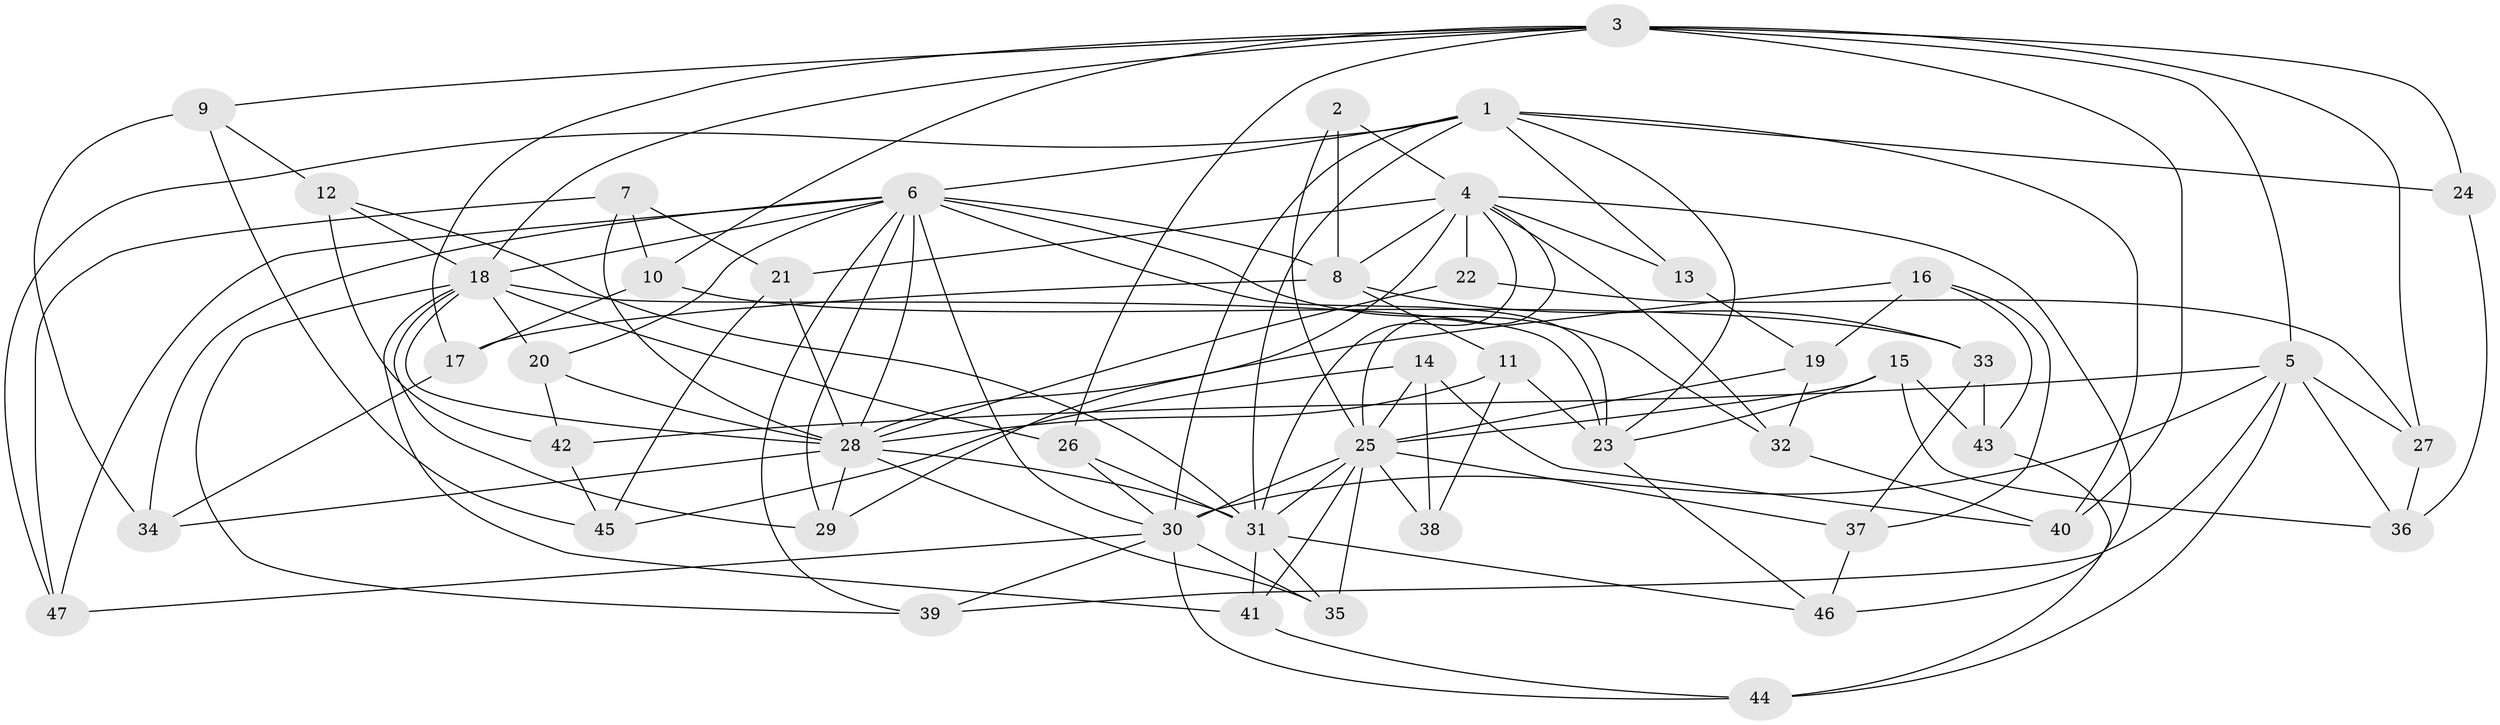 // original degree distribution, {4: 1.0}
// Generated by graph-tools (version 1.1) at 2025/37/03/09/25 02:37:48]
// undirected, 47 vertices, 122 edges
graph export_dot {
graph [start="1"]
  node [color=gray90,style=filled];
  1;
  2;
  3;
  4;
  5;
  6;
  7;
  8;
  9;
  10;
  11;
  12;
  13;
  14;
  15;
  16;
  17;
  18;
  19;
  20;
  21;
  22;
  23;
  24;
  25;
  26;
  27;
  28;
  29;
  30;
  31;
  32;
  33;
  34;
  35;
  36;
  37;
  38;
  39;
  40;
  41;
  42;
  43;
  44;
  45;
  46;
  47;
  1 -- 6 [weight=1.0];
  1 -- 13 [weight=2.0];
  1 -- 23 [weight=1.0];
  1 -- 24 [weight=1.0];
  1 -- 30 [weight=1.0];
  1 -- 31 [weight=2.0];
  1 -- 40 [weight=1.0];
  1 -- 47 [weight=1.0];
  2 -- 4 [weight=1.0];
  2 -- 8 [weight=2.0];
  2 -- 25 [weight=1.0];
  3 -- 5 [weight=1.0];
  3 -- 9 [weight=1.0];
  3 -- 10 [weight=1.0];
  3 -- 17 [weight=1.0];
  3 -- 18 [weight=1.0];
  3 -- 24 [weight=2.0];
  3 -- 26 [weight=1.0];
  3 -- 27 [weight=1.0];
  3 -- 40 [weight=1.0];
  4 -- 8 [weight=2.0];
  4 -- 13 [weight=1.0];
  4 -- 21 [weight=1.0];
  4 -- 22 [weight=2.0];
  4 -- 25 [weight=1.0];
  4 -- 29 [weight=1.0];
  4 -- 31 [weight=1.0];
  4 -- 32 [weight=1.0];
  4 -- 46 [weight=1.0];
  5 -- 27 [weight=1.0];
  5 -- 30 [weight=4.0];
  5 -- 36 [weight=1.0];
  5 -- 39 [weight=1.0];
  5 -- 42 [weight=1.0];
  5 -- 44 [weight=1.0];
  6 -- 8 [weight=1.0];
  6 -- 18 [weight=1.0];
  6 -- 20 [weight=1.0];
  6 -- 23 [weight=1.0];
  6 -- 28 [weight=1.0];
  6 -- 29 [weight=1.0];
  6 -- 30 [weight=1.0];
  6 -- 32 [weight=1.0];
  6 -- 34 [weight=1.0];
  6 -- 39 [weight=1.0];
  6 -- 47 [weight=1.0];
  7 -- 10 [weight=1.0];
  7 -- 21 [weight=1.0];
  7 -- 28 [weight=1.0];
  7 -- 47 [weight=1.0];
  8 -- 11 [weight=1.0];
  8 -- 17 [weight=1.0];
  8 -- 33 [weight=1.0];
  9 -- 12 [weight=1.0];
  9 -- 34 [weight=1.0];
  9 -- 45 [weight=1.0];
  10 -- 17 [weight=1.0];
  10 -- 33 [weight=1.0];
  11 -- 23 [weight=1.0];
  11 -- 28 [weight=1.0];
  11 -- 38 [weight=1.0];
  12 -- 18 [weight=1.0];
  12 -- 31 [weight=1.0];
  12 -- 42 [weight=1.0];
  13 -- 19 [weight=1.0];
  14 -- 25 [weight=1.0];
  14 -- 38 [weight=1.0];
  14 -- 40 [weight=1.0];
  14 -- 45 [weight=1.0];
  15 -- 23 [weight=1.0];
  15 -- 25 [weight=1.0];
  15 -- 36 [weight=1.0];
  15 -- 43 [weight=1.0];
  16 -- 19 [weight=1.0];
  16 -- 28 [weight=1.0];
  16 -- 37 [weight=1.0];
  16 -- 43 [weight=1.0];
  17 -- 34 [weight=1.0];
  18 -- 20 [weight=1.0];
  18 -- 23 [weight=3.0];
  18 -- 26 [weight=1.0];
  18 -- 28 [weight=1.0];
  18 -- 29 [weight=1.0];
  18 -- 39 [weight=1.0];
  18 -- 41 [weight=1.0];
  19 -- 25 [weight=1.0];
  19 -- 32 [weight=1.0];
  20 -- 28 [weight=1.0];
  20 -- 42 [weight=1.0];
  21 -- 28 [weight=1.0];
  21 -- 45 [weight=1.0];
  22 -- 27 [weight=1.0];
  22 -- 28 [weight=1.0];
  23 -- 46 [weight=1.0];
  24 -- 36 [weight=1.0];
  25 -- 30 [weight=1.0];
  25 -- 31 [weight=1.0];
  25 -- 35 [weight=1.0];
  25 -- 37 [weight=1.0];
  25 -- 38 [weight=2.0];
  25 -- 41 [weight=1.0];
  26 -- 30 [weight=1.0];
  26 -- 31 [weight=1.0];
  27 -- 36 [weight=1.0];
  28 -- 29 [weight=1.0];
  28 -- 31 [weight=1.0];
  28 -- 34 [weight=1.0];
  28 -- 35 [weight=1.0];
  30 -- 35 [weight=1.0];
  30 -- 39 [weight=1.0];
  30 -- 44 [weight=1.0];
  30 -- 47 [weight=1.0];
  31 -- 35 [weight=1.0];
  31 -- 41 [weight=1.0];
  31 -- 46 [weight=1.0];
  32 -- 40 [weight=1.0];
  33 -- 37 [weight=1.0];
  33 -- 43 [weight=1.0];
  37 -- 46 [weight=1.0];
  41 -- 44 [weight=1.0];
  42 -- 45 [weight=1.0];
  43 -- 44 [weight=1.0];
}

